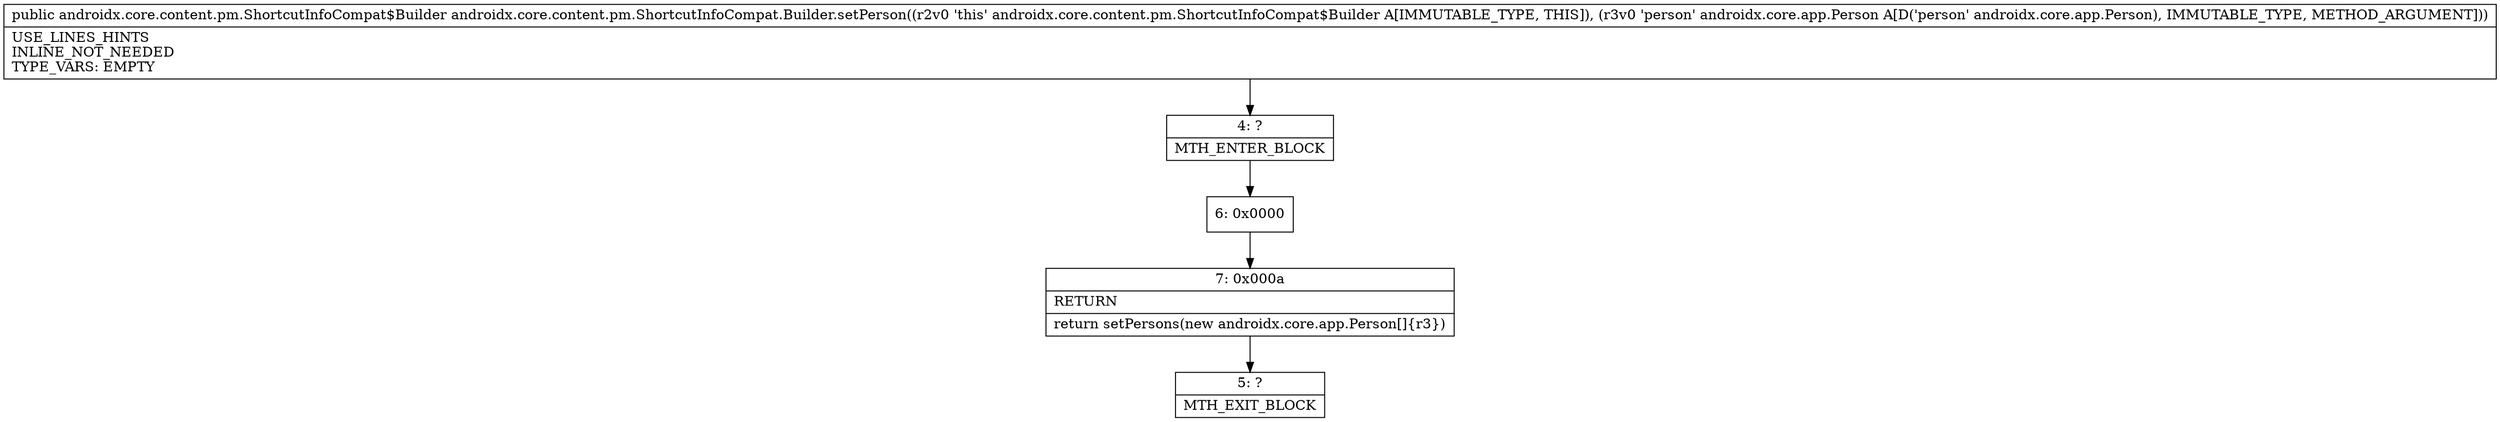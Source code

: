 digraph "CFG forandroidx.core.content.pm.ShortcutInfoCompat.Builder.setPerson(Landroidx\/core\/app\/Person;)Landroidx\/core\/content\/pm\/ShortcutInfoCompat$Builder;" {
Node_4 [shape=record,label="{4\:\ ?|MTH_ENTER_BLOCK\l}"];
Node_6 [shape=record,label="{6\:\ 0x0000}"];
Node_7 [shape=record,label="{7\:\ 0x000a|RETURN\l|return setPersons(new androidx.core.app.Person[]\{r3\})\l}"];
Node_5 [shape=record,label="{5\:\ ?|MTH_EXIT_BLOCK\l}"];
MethodNode[shape=record,label="{public androidx.core.content.pm.ShortcutInfoCompat$Builder androidx.core.content.pm.ShortcutInfoCompat.Builder.setPerson((r2v0 'this' androidx.core.content.pm.ShortcutInfoCompat$Builder A[IMMUTABLE_TYPE, THIS]), (r3v0 'person' androidx.core.app.Person A[D('person' androidx.core.app.Person), IMMUTABLE_TYPE, METHOD_ARGUMENT]))  | USE_LINES_HINTS\lINLINE_NOT_NEEDED\lTYPE_VARS: EMPTY\l}"];
MethodNode -> Node_4;Node_4 -> Node_6;
Node_6 -> Node_7;
Node_7 -> Node_5;
}

